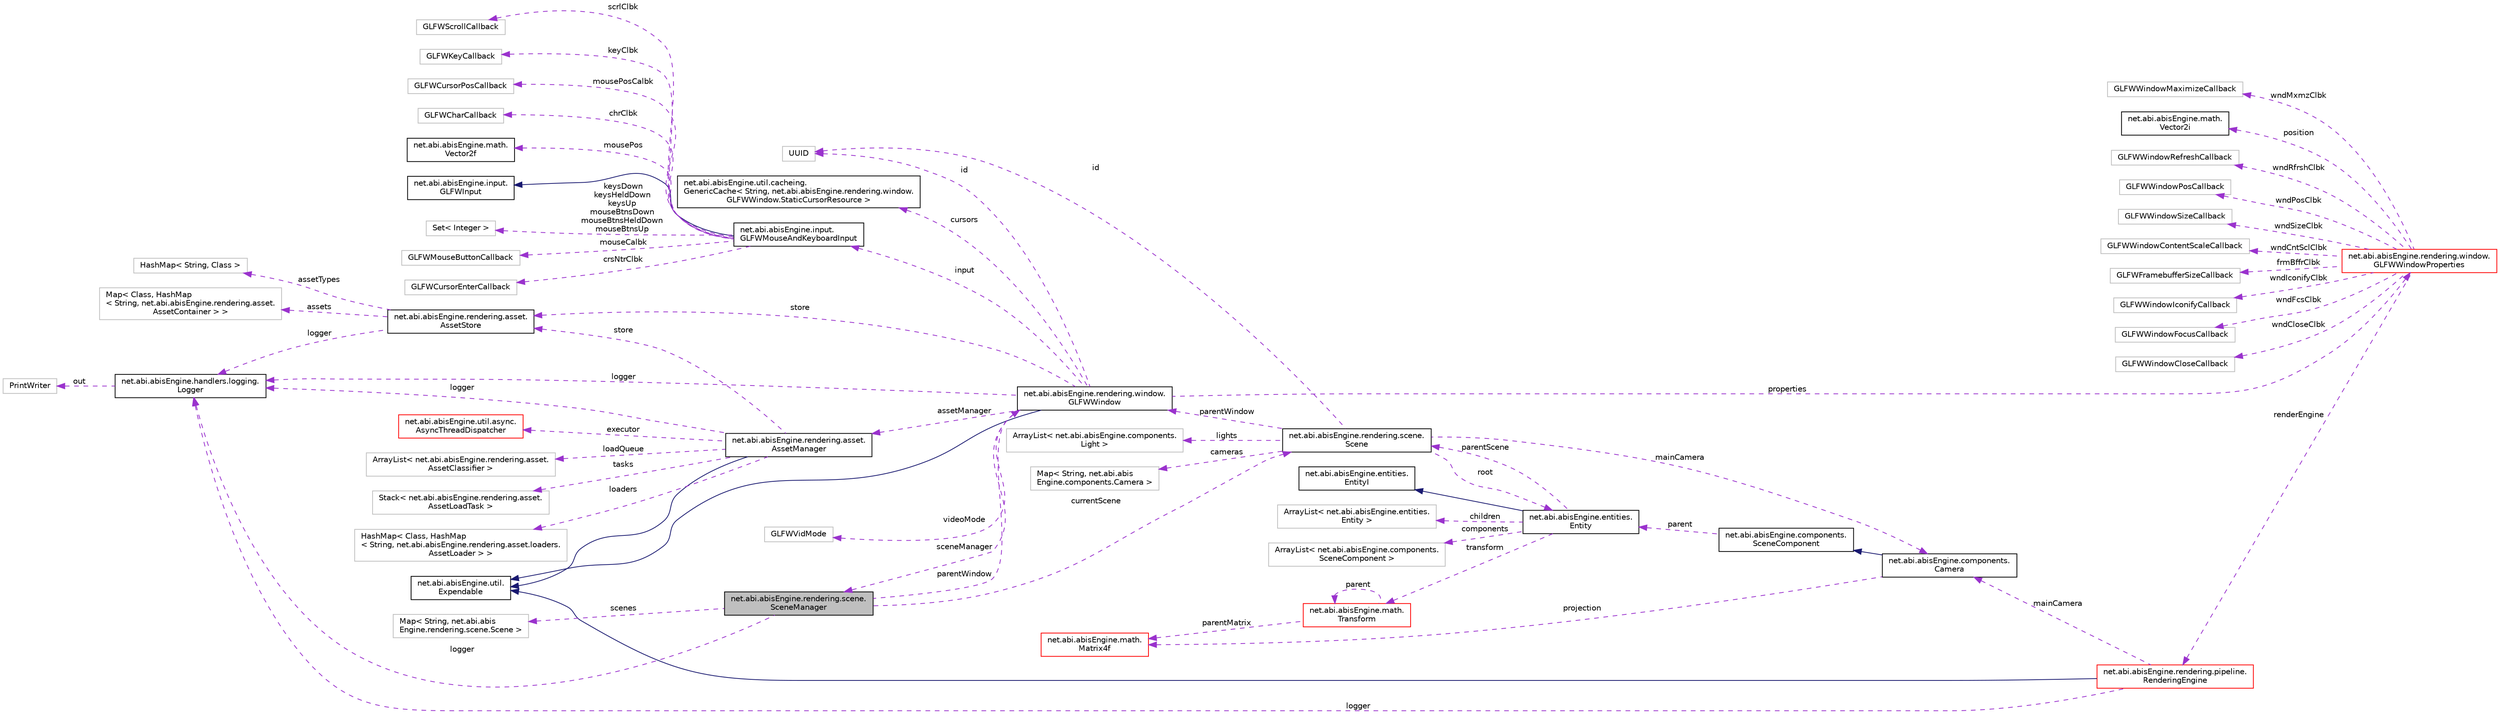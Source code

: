 digraph "net.abi.abisEngine.rendering.scene.SceneManager"
{
 // LATEX_PDF_SIZE
  edge [fontname="Helvetica",fontsize="10",labelfontname="Helvetica",labelfontsize="10"];
  node [fontname="Helvetica",fontsize="10",shape=record];
  rankdir="LR";
  Node1 [label="net.abi.abisEngine.rendering.scene.\lSceneManager",height=0.2,width=0.4,color="black", fillcolor="grey75", style="filled", fontcolor="black",tooltip=" "];
  Node2 -> Node1 [dir="back",color="darkorchid3",fontsize="10",style="dashed",label=" currentScene" ,fontname="Helvetica"];
  Node2 [label="net.abi.abisEngine.rendering.scene.\lScene",height=0.2,width=0.4,color="black", fillcolor="white", style="filled",URL="$d4/d7f/classnet_1_1abi_1_1abis_engine_1_1rendering_1_1scene_1_1_scene.html",tooltip=" "];
  Node3 -> Node2 [dir="back",color="darkorchid3",fontsize="10",style="dashed",label=" parentWindow" ,fontname="Helvetica"];
  Node3 [label="net.abi.abisEngine.rendering.window.\lGLFWWindow",height=0.2,width=0.4,color="black", fillcolor="white", style="filled",URL="$d9/d77/classnet_1_1abi_1_1abis_engine_1_1rendering_1_1window_1_1_g_l_f_w_window.html",tooltip=" "];
  Node4 -> Node3 [dir="back",color="midnightblue",fontsize="10",style="solid",fontname="Helvetica"];
  Node4 [label="net.abi.abisEngine.util.\lExpendable",height=0.2,width=0.4,color="black", fillcolor="white", style="filled",URL="$dd/d27/interfacenet_1_1abi_1_1abis_engine_1_1util_1_1_expendable.html",tooltip=" "];
  Node5 -> Node3 [dir="back",color="darkorchid3",fontsize="10",style="dashed",label=" input" ,fontname="Helvetica"];
  Node5 [label="net.abi.abisEngine.input.\lGLFWMouseAndKeyboardInput",height=0.2,width=0.4,color="black", fillcolor="white", style="filled",URL="$d8/d8a/classnet_1_1abi_1_1abis_engine_1_1input_1_1_g_l_f_w_mouse_and_keyboard_input.html",tooltip=" "];
  Node6 -> Node5 [dir="back",color="midnightblue",fontsize="10",style="solid",fontname="Helvetica"];
  Node6 [label="net.abi.abisEngine.input.\lGLFWInput",height=0.2,width=0.4,color="black", fillcolor="white", style="filled",URL="$d3/d9b/classnet_1_1abi_1_1abis_engine_1_1input_1_1_g_l_f_w_input.html",tooltip=" "];
  Node7 -> Node5 [dir="back",color="darkorchid3",fontsize="10",style="dashed",label=" keysDown\nkeysHeldDown\nkeysUp\nmouseBtnsDown\nmouseBtnsHeldDown\nmouseBtnsUp" ,fontname="Helvetica"];
  Node7 [label="Set\< Integer \>",height=0.2,width=0.4,color="grey75", fillcolor="white", style="filled",tooltip=" "];
  Node8 -> Node5 [dir="back",color="darkorchid3",fontsize="10",style="dashed",label=" mouseCalbk" ,fontname="Helvetica"];
  Node8 [label="GLFWMouseButtonCallback",height=0.2,width=0.4,color="grey75", fillcolor="white", style="filled",tooltip=" "];
  Node9 -> Node5 [dir="back",color="darkorchid3",fontsize="10",style="dashed",label=" crsNtrClbk" ,fontname="Helvetica"];
  Node9 [label="GLFWCursorEnterCallback",height=0.2,width=0.4,color="grey75", fillcolor="white", style="filled",tooltip=" "];
  Node10 -> Node5 [dir="back",color="darkorchid3",fontsize="10",style="dashed",label=" scrlClbk" ,fontname="Helvetica"];
  Node10 [label="GLFWScrollCallback",height=0.2,width=0.4,color="grey75", fillcolor="white", style="filled",tooltip=" "];
  Node11 -> Node5 [dir="back",color="darkorchid3",fontsize="10",style="dashed",label=" keyClbk" ,fontname="Helvetica"];
  Node11 [label="GLFWKeyCallback",height=0.2,width=0.4,color="grey75", fillcolor="white", style="filled",tooltip=" "];
  Node12 -> Node5 [dir="back",color="darkorchid3",fontsize="10",style="dashed",label=" mousePosCalbk" ,fontname="Helvetica"];
  Node12 [label="GLFWCursorPosCallback",height=0.2,width=0.4,color="grey75", fillcolor="white", style="filled",tooltip=" "];
  Node13 -> Node5 [dir="back",color="darkorchid3",fontsize="10",style="dashed",label=" chrClbk" ,fontname="Helvetica"];
  Node13 [label="GLFWCharCallback",height=0.2,width=0.4,color="grey75", fillcolor="white", style="filled",tooltip=" "];
  Node14 -> Node5 [dir="back",color="darkorchid3",fontsize="10",style="dashed",label=" mousePos" ,fontname="Helvetica"];
  Node14 [label="net.abi.abisEngine.math.\lVector2f",height=0.2,width=0.4,color="black", fillcolor="white", style="filled",URL="$dc/db9/classnet_1_1abi_1_1abis_engine_1_1math_1_1_vector2f.html",tooltip=" "];
  Node15 -> Node3 [dir="back",color="darkorchid3",fontsize="10",style="dashed",label=" store" ,fontname="Helvetica"];
  Node15 [label="net.abi.abisEngine.rendering.asset.\lAssetStore",height=0.2,width=0.4,color="black", fillcolor="white", style="filled",URL="$d0/dfb/classnet_1_1abi_1_1abis_engine_1_1rendering_1_1asset_1_1_asset_store.html",tooltip=" "];
  Node16 -> Node15 [dir="back",color="darkorchid3",fontsize="10",style="dashed",label=" assetTypes" ,fontname="Helvetica"];
  Node16 [label="HashMap\< String, Class \>",height=0.2,width=0.4,color="grey75", fillcolor="white", style="filled",tooltip=" "];
  Node17 -> Node15 [dir="back",color="darkorchid3",fontsize="10",style="dashed",label=" assets" ,fontname="Helvetica"];
  Node17 [label="Map\< Class, HashMap\l\< String, net.abi.abisEngine.rendering.asset.\lAssetContainer \> \>",height=0.2,width=0.4,color="grey75", fillcolor="white", style="filled",tooltip=" "];
  Node18 -> Node15 [dir="back",color="darkorchid3",fontsize="10",style="dashed",label=" logger" ,fontname="Helvetica"];
  Node18 [label="net.abi.abisEngine.handlers.logging.\lLogger",height=0.2,width=0.4,color="black", fillcolor="white", style="filled",URL="$d1/d70/classnet_1_1abi_1_1abis_engine_1_1handlers_1_1logging_1_1_logger.html",tooltip=" "];
  Node19 -> Node18 [dir="back",color="darkorchid3",fontsize="10",style="dashed",label=" out" ,fontname="Helvetica"];
  Node19 [label="PrintWriter",height=0.2,width=0.4,color="grey75", fillcolor="white", style="filled",tooltip=" "];
  Node20 -> Node3 [dir="back",color="darkorchid3",fontsize="10",style="dashed",label=" assetManager" ,fontname="Helvetica"];
  Node20 [label="net.abi.abisEngine.rendering.asset.\lAssetManager",height=0.2,width=0.4,color="black", fillcolor="white", style="filled",URL="$d1/d92/classnet_1_1abi_1_1abis_engine_1_1rendering_1_1asset_1_1_asset_manager.html",tooltip=" "];
  Node4 -> Node20 [dir="back",color="midnightblue",fontsize="10",style="solid",fontname="Helvetica"];
  Node21 -> Node20 [dir="back",color="darkorchid3",fontsize="10",style="dashed",label=" loadQueue" ,fontname="Helvetica"];
  Node21 [label="ArrayList\< net.abi.abisEngine.rendering.asset.\lAssetClassifier \>",height=0.2,width=0.4,color="grey75", fillcolor="white", style="filled",tooltip=" "];
  Node22 -> Node20 [dir="back",color="darkorchid3",fontsize="10",style="dashed",label=" tasks" ,fontname="Helvetica"];
  Node22 [label="Stack\< net.abi.abisEngine.rendering.asset.\lAssetLoadTask \>",height=0.2,width=0.4,color="grey75", fillcolor="white", style="filled",tooltip=" "];
  Node23 -> Node20 [dir="back",color="darkorchid3",fontsize="10",style="dashed",label=" loaders" ,fontname="Helvetica"];
  Node23 [label="HashMap\< Class, HashMap\l\< String, net.abi.abisEngine.rendering.asset.loaders.\lAssetLoader \> \>",height=0.2,width=0.4,color="grey75", fillcolor="white", style="filled",tooltip=" "];
  Node15 -> Node20 [dir="back",color="darkorchid3",fontsize="10",style="dashed",label=" store" ,fontname="Helvetica"];
  Node18 -> Node20 [dir="back",color="darkorchid3",fontsize="10",style="dashed",label=" logger" ,fontname="Helvetica"];
  Node24 -> Node20 [dir="back",color="darkorchid3",fontsize="10",style="dashed",label=" executor" ,fontname="Helvetica"];
  Node24 [label="net.abi.abisEngine.util.async.\lAsyncThreadDispatcher",height=0.2,width=0.4,color="red", fillcolor="white", style="filled",URL="$d8/dd7/classnet_1_1abi_1_1abis_engine_1_1util_1_1async_1_1_async_thread_dispatcher.html",tooltip=" "];
  Node26 -> Node3 [dir="back",color="darkorchid3",fontsize="10",style="dashed",label=" id" ,fontname="Helvetica"];
  Node26 [label="UUID",height=0.2,width=0.4,color="grey75", fillcolor="white", style="filled",tooltip=" "];
  Node18 -> Node3 [dir="back",color="darkorchid3",fontsize="10",style="dashed",label=" logger" ,fontname="Helvetica"];
  Node27 -> Node3 [dir="back",color="darkorchid3",fontsize="10",style="dashed",label=" videoMode" ,fontname="Helvetica"];
  Node27 [label="GLFWVidMode",height=0.2,width=0.4,color="grey75", fillcolor="white", style="filled",tooltip=" "];
  Node28 -> Node3 [dir="back",color="darkorchid3",fontsize="10",style="dashed",label=" properties" ,fontname="Helvetica"];
  Node28 [label="net.abi.abisEngine.rendering.window.\lGLFWWindowProperties",height=0.2,width=0.4,color="red", fillcolor="white", style="filled",URL="$d8/d55/classnet_1_1abi_1_1abis_engine_1_1rendering_1_1window_1_1_g_l_f_w_window_properties.html",tooltip=" "];
  Node29 -> Node28 [dir="back",color="darkorchid3",fontsize="10",style="dashed",label=" wndMxmzClbk" ,fontname="Helvetica"];
  Node29 [label="GLFWWindowMaximizeCallback",height=0.2,width=0.4,color="grey75", fillcolor="white", style="filled",tooltip=" "];
  Node30 -> Node28 [dir="back",color="darkorchid3",fontsize="10",style="dashed",label=" position" ,fontname="Helvetica"];
  Node30 [label="net.abi.abisEngine.math.\lVector2i",height=0.2,width=0.4,color="black", fillcolor="white", style="filled",URL="$d9/da1/classnet_1_1abi_1_1abis_engine_1_1math_1_1_vector2i.html",tooltip=" "];
  Node31 -> Node28 [dir="back",color="darkorchid3",fontsize="10",style="dashed",label=" wndRfrshClbk" ,fontname="Helvetica"];
  Node31 [label="GLFWWindowRefreshCallback",height=0.2,width=0.4,color="grey75", fillcolor="white", style="filled",tooltip=" "];
  Node32 -> Node28 [dir="back",color="darkorchid3",fontsize="10",style="dashed",label=" wndPosClbk" ,fontname="Helvetica"];
  Node32 [label="GLFWWindowPosCallback",height=0.2,width=0.4,color="grey75", fillcolor="white", style="filled",tooltip=" "];
  Node33 -> Node28 [dir="back",color="darkorchid3",fontsize="10",style="dashed",label=" wndSizeClbk" ,fontname="Helvetica"];
  Node33 [label="GLFWWindowSizeCallback",height=0.2,width=0.4,color="grey75", fillcolor="white", style="filled",tooltip=" "];
  Node34 -> Node28 [dir="back",color="darkorchid3",fontsize="10",style="dashed",label=" wndCntSclClbk" ,fontname="Helvetica"];
  Node34 [label="GLFWWindowContentScaleCallback",height=0.2,width=0.4,color="grey75", fillcolor="white", style="filled",tooltip=" "];
  Node35 -> Node28 [dir="back",color="darkorchid3",fontsize="10",style="dashed",label=" frmBffrClbk" ,fontname="Helvetica"];
  Node35 [label="GLFWFramebufferSizeCallback",height=0.2,width=0.4,color="grey75", fillcolor="white", style="filled",tooltip=" "];
  Node36 -> Node28 [dir="back",color="darkorchid3",fontsize="10",style="dashed",label=" renderEngine" ,fontname="Helvetica"];
  Node36 [label="net.abi.abisEngine.rendering.pipeline.\lRenderingEngine",height=0.2,width=0.4,color="red", fillcolor="white", style="filled",URL="$d1/dee/classnet_1_1abi_1_1abis_engine_1_1rendering_1_1pipeline_1_1_rendering_engine.html",tooltip=" "];
  Node4 -> Node36 [dir="back",color="midnightblue",fontsize="10",style="solid",fontname="Helvetica"];
  Node18 -> Node36 [dir="back",color="darkorchid3",fontsize="10",style="dashed",label=" logger" ,fontname="Helvetica"];
  Node66 -> Node36 [dir="back",color="darkorchid3",fontsize="10",style="dashed",label=" mainCamera" ,fontname="Helvetica"];
  Node66 [label="net.abi.abisEngine.components.\lCamera",height=0.2,width=0.4,color="black", fillcolor="white", style="filled",URL="$de/d64/classnet_1_1abi_1_1abis_engine_1_1components_1_1_camera.html",tooltip=" "];
  Node43 -> Node66 [dir="back",color="midnightblue",fontsize="10",style="solid",fontname="Helvetica"];
  Node43 [label="net.abi.abisEngine.components.\lSceneComponent",height=0.2,width=0.4,color="black", fillcolor="white", style="filled",URL="$dd/d76/classnet_1_1abi_1_1abis_engine_1_1components_1_1_scene_component.html",tooltip=" "];
  Node44 -> Node43 [dir="back",color="darkorchid3",fontsize="10",style="dashed",label=" parent" ,fontname="Helvetica"];
  Node44 [label="net.abi.abisEngine.entities.\lEntity",height=0.2,width=0.4,color="black", fillcolor="white", style="filled",URL="$d0/d36/classnet_1_1abi_1_1abis_engine_1_1entities_1_1_entity.html",tooltip=" "];
  Node45 -> Node44 [dir="back",color="midnightblue",fontsize="10",style="solid",fontname="Helvetica"];
  Node45 [label="net.abi.abisEngine.entities.\lEntityI",height=0.2,width=0.4,color="black", fillcolor="white", style="filled",URL="$d6/dd1/interfacenet_1_1abi_1_1abis_engine_1_1entities_1_1_entity_i.html",tooltip=" "];
  Node46 -> Node44 [dir="back",color="darkorchid3",fontsize="10",style="dashed",label=" children" ,fontname="Helvetica"];
  Node46 [label="ArrayList\< net.abi.abisEngine.entities.\lEntity \>",height=0.2,width=0.4,color="grey75", fillcolor="white", style="filled",tooltip=" "];
  Node47 -> Node44 [dir="back",color="darkorchid3",fontsize="10",style="dashed",label=" components" ,fontname="Helvetica"];
  Node47 [label="ArrayList\< net.abi.abisEngine.components.\lSceneComponent \>",height=0.2,width=0.4,color="grey75", fillcolor="white", style="filled",tooltip=" "];
  Node2 -> Node44 [dir="back",color="darkorchid3",fontsize="10",style="dashed",label=" parentScene" ,fontname="Helvetica"];
  Node48 -> Node44 [dir="back",color="darkorchid3",fontsize="10",style="dashed",label=" transform" ,fontname="Helvetica"];
  Node48 [label="net.abi.abisEngine.math.\lTransform",height=0.2,width=0.4,color="red", fillcolor="white", style="filled",URL="$db/d33/classnet_1_1abi_1_1abis_engine_1_1math_1_1_transform.html",tooltip=" "];
  Node48 -> Node48 [dir="back",color="darkorchid3",fontsize="10",style="dashed",label=" parent" ,fontname="Helvetica"];
  Node50 -> Node48 [dir="back",color="darkorchid3",fontsize="10",style="dashed",label=" parentMatrix" ,fontname="Helvetica"];
  Node50 [label="net.abi.abisEngine.math.\lMatrix4f",height=0.2,width=0.4,color="red", fillcolor="white", style="filled",URL="$d1/d7f/classnet_1_1abi_1_1abis_engine_1_1math_1_1_matrix4f.html",tooltip=" "];
  Node50 -> Node66 [dir="back",color="darkorchid3",fontsize="10",style="dashed",label=" projection" ,fontname="Helvetica"];
  Node68 -> Node28 [dir="back",color="darkorchid3",fontsize="10",style="dashed",label=" wndIconifyClbk" ,fontname="Helvetica"];
  Node68 [label="GLFWWindowIconifyCallback",height=0.2,width=0.4,color="grey75", fillcolor="white", style="filled",tooltip=" "];
  Node69 -> Node28 [dir="back",color="darkorchid3",fontsize="10",style="dashed",label=" wndFcsClbk" ,fontname="Helvetica"];
  Node69 [label="GLFWWindowFocusCallback",height=0.2,width=0.4,color="grey75", fillcolor="white", style="filled",tooltip=" "];
  Node70 -> Node28 [dir="back",color="darkorchid3",fontsize="10",style="dashed",label=" wndCloseClbk" ,fontname="Helvetica"];
  Node70 [label="GLFWWindowCloseCallback",height=0.2,width=0.4,color="grey75", fillcolor="white", style="filled",tooltip=" "];
  Node1 -> Node3 [dir="back",color="darkorchid3",fontsize="10",style="dashed",label=" sceneManager" ,fontname="Helvetica"];
  Node72 -> Node3 [dir="back",color="darkorchid3",fontsize="10",style="dashed",label=" cursors" ,fontname="Helvetica"];
  Node72 [label="net.abi.abisEngine.util.cacheing.\lGenericCache\< String, net.abi.abisEngine.rendering.window.\lGLFWWindow.StaticCursorResource \>",height=0.2,width=0.4,color="black", fillcolor="white", style="filled",URL="$d2/dbf/classnet_1_1abi_1_1abis_engine_1_1util_1_1cacheing_1_1_generic_cache.html",tooltip=" "];
  Node73 -> Node2 [dir="back",color="darkorchid3",fontsize="10",style="dashed",label=" cameras" ,fontname="Helvetica"];
  Node73 [label="Map\< String, net.abi.abis\lEngine.components.Camera \>",height=0.2,width=0.4,color="grey75", fillcolor="white", style="filled",tooltip=" "];
  Node44 -> Node2 [dir="back",color="darkorchid3",fontsize="10",style="dashed",label=" root" ,fontname="Helvetica"];
  Node74 -> Node2 [dir="back",color="darkorchid3",fontsize="10",style="dashed",label=" lights" ,fontname="Helvetica"];
  Node74 [label="ArrayList\< net.abi.abisEngine.components.\lLight \>",height=0.2,width=0.4,color="grey75", fillcolor="white", style="filled",tooltip=" "];
  Node26 -> Node2 [dir="back",color="darkorchid3",fontsize="10",style="dashed",label=" id" ,fontname="Helvetica"];
  Node66 -> Node2 [dir="back",color="darkorchid3",fontsize="10",style="dashed",label=" mainCamera" ,fontname="Helvetica"];
  Node3 -> Node1 [dir="back",color="darkorchid3",fontsize="10",style="dashed",label=" parentWindow" ,fontname="Helvetica"];
  Node18 -> Node1 [dir="back",color="darkorchid3",fontsize="10",style="dashed",label=" logger" ,fontname="Helvetica"];
  Node75 -> Node1 [dir="back",color="darkorchid3",fontsize="10",style="dashed",label=" scenes" ,fontname="Helvetica"];
  Node75 [label="Map\< String, net.abi.abis\lEngine.rendering.scene.Scene \>",height=0.2,width=0.4,color="grey75", fillcolor="white", style="filled",tooltip=" "];
}

